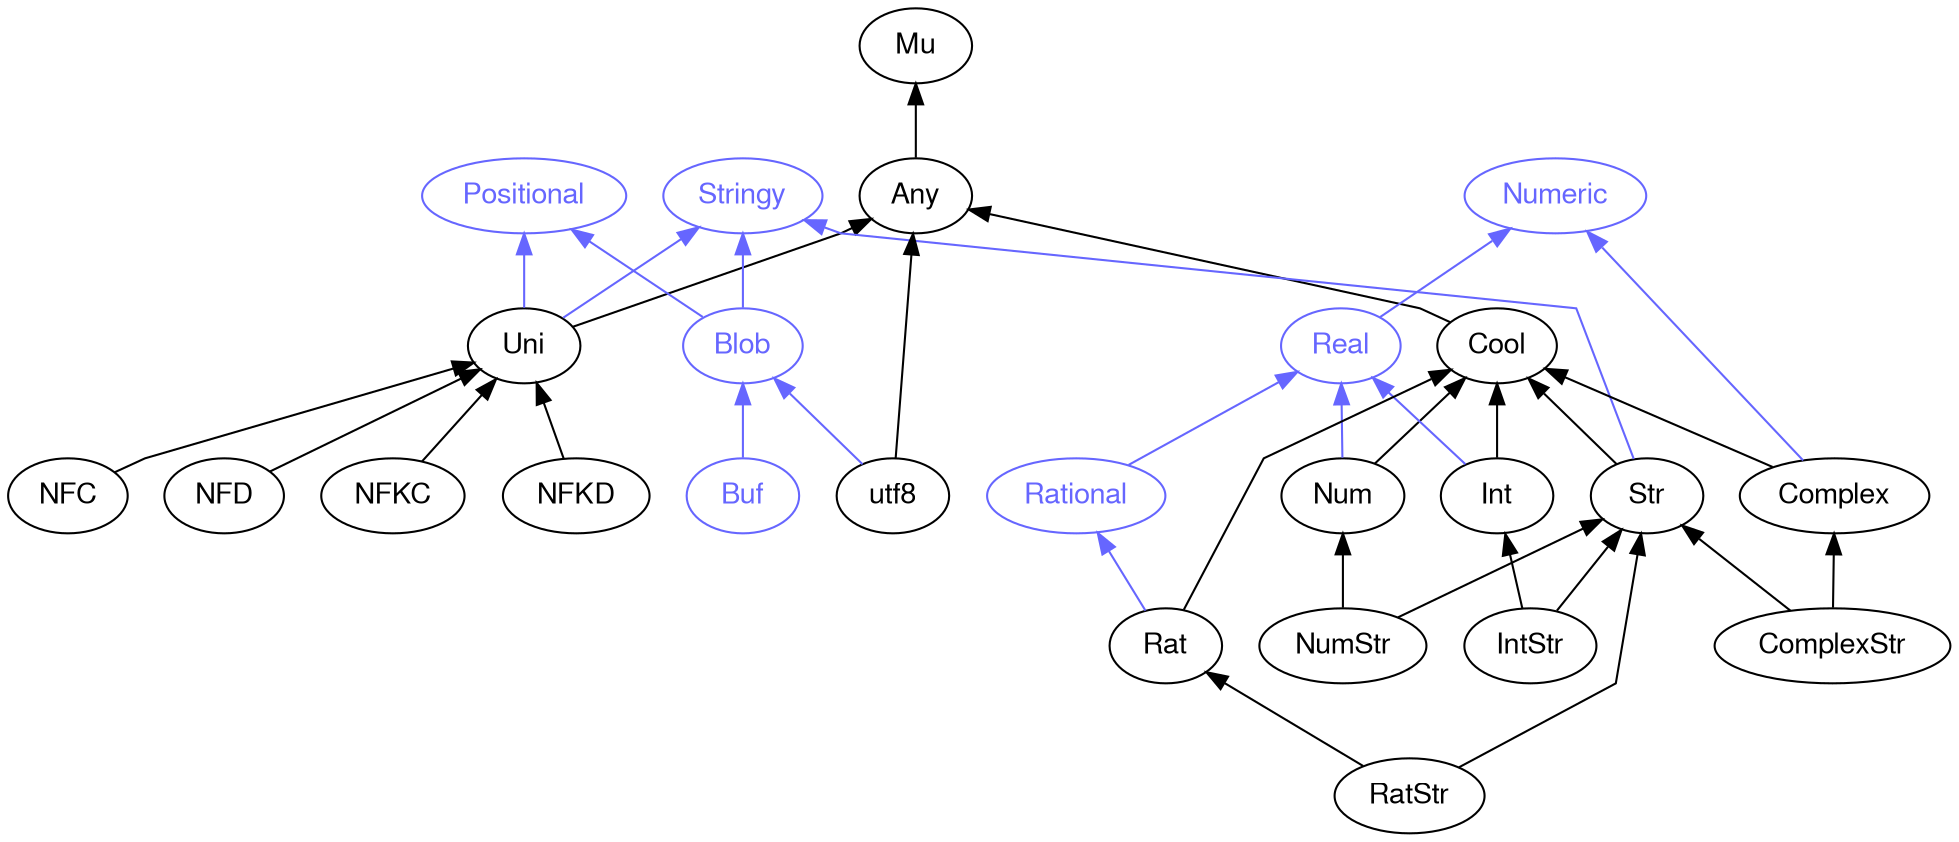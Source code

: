 digraph "perl6-type-graph" {
    rankdir=BT;
    splines=polyline;
    overlap=false; 
    // Types
    "Stringy" [color="#6666FF", fontcolor="#6666FF", href="/type/Stringy", fontname="FreeSans"];
    "Mu" [color="#000000", fontcolor="#000000", href="/type/Mu", fontname="FreeSans"];
    "Any" [color="#000000", fontcolor="#000000", href="/type/Any", fontname="FreeSans"];
    "Positional" [color="#6666FF", fontcolor="#6666FF", href="/type/Positional", fontname="FreeSans"];
    "Uni" [color="#000000", fontcolor="#000000", href="/type/Uni", fontname="FreeSans"];
    "Blob" [color="#6666FF", fontcolor="#6666FF", href="/type/Blob", fontname="FreeSans"];
    "Cool" [color="#000000", fontcolor="#000000", href="/type/Cool", fontname="FreeSans"];
    "Str" [color="#000000", fontcolor="#000000", href="/type/Str", fontname="FreeSans"];
    "NFC" [color="#000000", fontcolor="#000000", href="/type/NFC", fontname="FreeSans"];
    "NFD" [color="#000000", fontcolor="#000000", href="/type/NFD", fontname="FreeSans"];
    "NFKC" [color="#000000", fontcolor="#000000", href="/type/NFKC", fontname="FreeSans"];
    "NFKD" [color="#000000", fontcolor="#000000", href="/type/NFKD", fontname="FreeSans"];
    "Numeric" [color="#6666FF", fontcolor="#6666FF", href="/type/Numeric", fontname="FreeSans"];
    "Real" [color="#6666FF", fontcolor="#6666FF", href="/type/Real", fontname="FreeSans"];
    "Num" [color="#000000", fontcolor="#000000", href="/type/Num", fontname="FreeSans"];
    "NumStr" [color="#000000", fontcolor="#000000", href="/type/NumStr", fontname="FreeSans"];
    "Int" [color="#000000", fontcolor="#000000", href="/type/Int", fontname="FreeSans"];
    "IntStr" [color="#000000", fontcolor="#000000", href="/type/IntStr", fontname="FreeSans"];
    "Complex" [color="#000000", fontcolor="#000000", href="/type/Complex", fontname="FreeSans"];
    "ComplexStr" [color="#000000", fontcolor="#000000", href="/type/ComplexStr", fontname="FreeSans"];
    "Rational" [color="#6666FF", fontcolor="#6666FF", href="/type/Rational", fontname="FreeSans"];
    "Rat" [color="#000000", fontcolor="#000000", href="/type/Rat", fontname="FreeSans"];
    "RatStr" [color="#000000", fontcolor="#000000", href="/type/RatStr", fontname="FreeSans"];
    "Buf" [color="#6666FF", fontcolor="#6666FF", href="/type/Buf", fontname="FreeSans"];
    "utf8" [color="#000000", fontcolor="#000000", href="/type/utf8", fontname="FreeSans"];

    // Superclasses
    "Any" -> "Mu" [color="#000000"];
    "Uni" -> "Any" [color="#000000"];
    "Cool" -> "Any" [color="#000000"];
    "Str" -> "Cool" [color="#000000"];
    "NFC" -> "Uni" [color="#000000"];
    "NFD" -> "Uni" [color="#000000"];
    "NFKC" -> "Uni" [color="#000000"];
    "NFKD" -> "Uni" [color="#000000"];
    "Num" -> "Cool" [color="#000000"];
    "NumStr" -> "Num" [color="#000000"];
    "NumStr" -> "Str" [color="#000000"];
    "Int" -> "Cool" [color="#000000"];
    "IntStr" -> "Int" [color="#000000"];
    "IntStr" -> "Str" [color="#000000"];
    "Complex" -> "Cool" [color="#000000"];
    "ComplexStr" -> "Complex" [color="#000000"];
    "ComplexStr" -> "Str" [color="#000000"];
    "Rat" -> "Cool" [color="#000000"];
    "RatStr" -> "Rat" [color="#000000"];
    "RatStr" -> "Str" [color="#000000"];
    "utf8" -> "Any" [color="#000000"];

    // Roles
    "Uni" -> "Positional" [color="#6666FF"];
    "Uni" -> "Stringy" [color="#6666FF"];
    "Blob" -> "Positional" [color="#6666FF"];
    "Blob" -> "Stringy" [color="#6666FF"];
    "Str" -> "Stringy" [color="#6666FF"];
    "Real" -> "Numeric" [color="#6666FF"];
    "Num" -> "Real" [color="#6666FF"];
    "Int" -> "Real" [color="#6666FF"];
    "Complex" -> "Numeric" [color="#6666FF"];
    "Rational" -> "Real" [color="#6666FF"];
    "Rat" -> "Rational" [color="#6666FF"];
    "Buf" -> "Blob" [color="#6666FF"];
    "utf8" -> "Blob" [color="#6666FF"];
}
